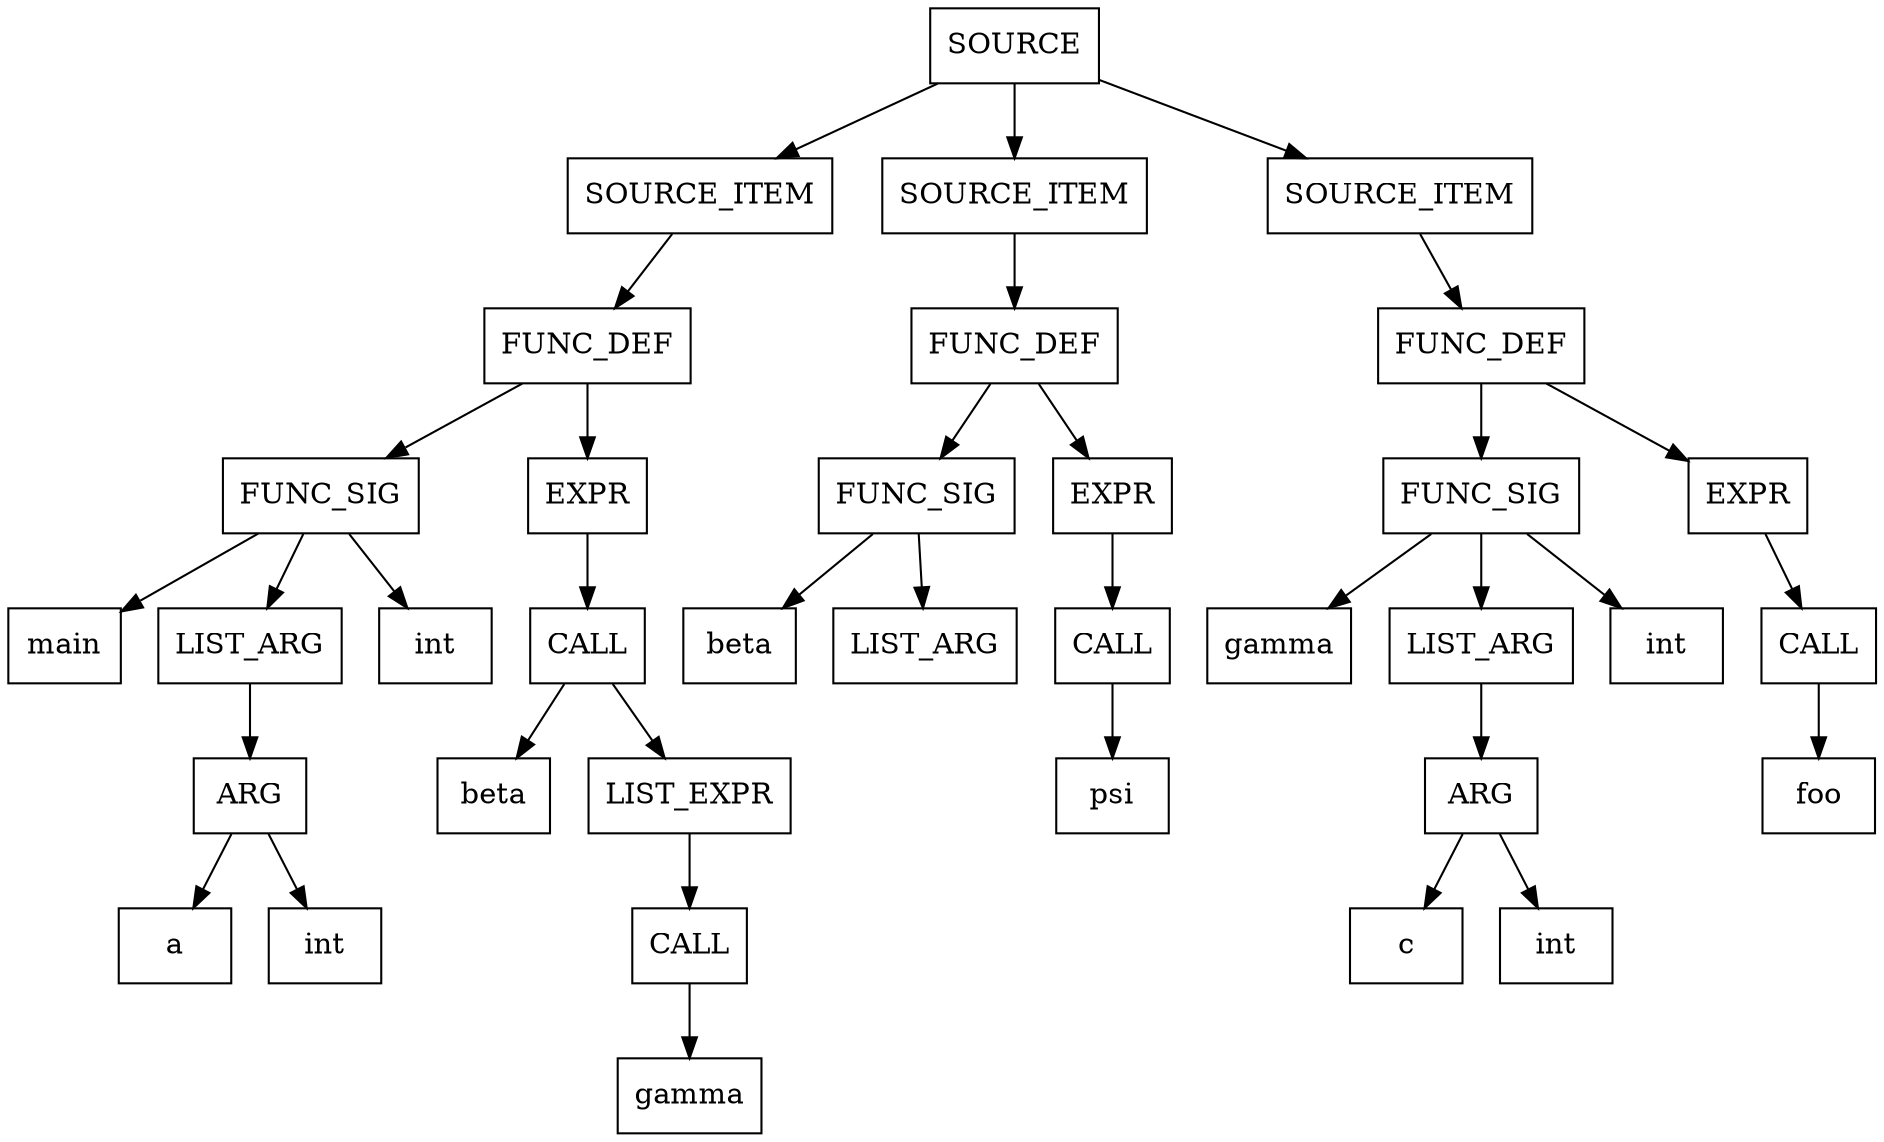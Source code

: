 digraph AST {
    node [shape=box];
    cluster_0_node3512053864 [label="SOURCE"];
    cluster_0_node3512043568 [label="SOURCE_ITEM"];
    cluster_0_node3512040136 [label="FUNC_DEF"];
    cluster_0_node3512031400 [label="FUNC_SIG"];
    cluster_0_node3512030464 [label="main"];
    cluster_0_node3512031088 [label="LIST_ARG"];
    cluster_0_node3512030152 [label="ARG"];
    cluster_0_node3512029840 [label="a"];
    cluster_0_node3512030776 [label="int"];
    cluster_0_node3512032024 [label="int"];
    cluster_0_node3512043256 [label="EXPR"];
    cluster_0_node3512042944 [label="CALL"];
    cluster_0_node3512041072 [label="beta"];
    cluster_0_node3512042632 [label="LIST_EXPR"];
    cluster_0_node3512042320 [label="CALL"];
    cluster_0_node3512042008 [label="gamma"];
    cluster_0_node3512047936 [label="SOURCE_ITEM"];
    cluster_0_node3512046064 [label="FUNC_DEF"];
    cluster_0_node3512044192 [label="FUNC_SIG"];
    cluster_0_node3512038888 [label="beta"];
    cluster_0_node3512043880 [label="LIST_ARG"];
    cluster_0_node3512047624 [label="EXPR"];
    cluster_0_node3512047312 [label="CALL"];
    cluster_0_node3512047000 [label="psi"];
    cluster_0_node3512053552 [label="SOURCE_ITEM"];
    cluster_0_node3512051680 [label="FUNC_DEF"];
    cluster_0_node3512049496 [label="FUNC_SIG"];
    cluster_0_node3512048560 [label="gamma"];
    cluster_0_node3512049184 [label="LIST_ARG"];
    cluster_0_node3512048248 [label="ARG"];
    cluster_0_node3512045752 [label="c"];
    cluster_0_node3512048872 [label="int"];
    cluster_0_node3512050120 [label="int"];
    cluster_0_node3512053240 [label="EXPR"];
    cluster_0_node3512052928 [label="CALL"];
    cluster_0_node3512052616 [label="foo"];
    cluster_0_node3512053864 -> cluster_0_node3512043568;
    cluster_0_node3512043568 -> cluster_0_node3512040136;
    cluster_0_node3512040136 -> cluster_0_node3512031400;
    cluster_0_node3512031400 -> cluster_0_node3512030464;
    cluster_0_node3512031400 -> cluster_0_node3512031088;
    cluster_0_node3512031088 -> cluster_0_node3512030152;
    cluster_0_node3512030152 -> cluster_0_node3512029840;
    cluster_0_node3512030152 -> cluster_0_node3512030776;
    cluster_0_node3512031400 -> cluster_0_node3512032024;
    cluster_0_node3512040136 -> cluster_0_node3512043256;
    cluster_0_node3512043256 -> cluster_0_node3512042944;
    cluster_0_node3512042944 -> cluster_0_node3512041072;
    cluster_0_node3512042944 -> cluster_0_node3512042632;
    cluster_0_node3512042632 -> cluster_0_node3512042320;
    cluster_0_node3512042320 -> cluster_0_node3512042008;
    cluster_0_node3512053864 -> cluster_0_node3512047936;
    cluster_0_node3512047936 -> cluster_0_node3512046064;
    cluster_0_node3512046064 -> cluster_0_node3512044192;
    cluster_0_node3512044192 -> cluster_0_node3512038888;
    cluster_0_node3512044192 -> cluster_0_node3512043880;
    cluster_0_node3512046064 -> cluster_0_node3512047624;
    cluster_0_node3512047624 -> cluster_0_node3512047312;
    cluster_0_node3512047312 -> cluster_0_node3512047000;
    cluster_0_node3512053864 -> cluster_0_node3512053552;
    cluster_0_node3512053552 -> cluster_0_node3512051680;
    cluster_0_node3512051680 -> cluster_0_node3512049496;
    cluster_0_node3512049496 -> cluster_0_node3512048560;
    cluster_0_node3512049496 -> cluster_0_node3512049184;
    cluster_0_node3512049184 -> cluster_0_node3512048248;
    cluster_0_node3512048248 -> cluster_0_node3512045752;
    cluster_0_node3512048248 -> cluster_0_node3512048872;
    cluster_0_node3512049496 -> cluster_0_node3512050120;
    cluster_0_node3512051680 -> cluster_0_node3512053240;
    cluster_0_node3512053240 -> cluster_0_node3512052928;
    cluster_0_node3512052928 -> cluster_0_node3512052616;
}
